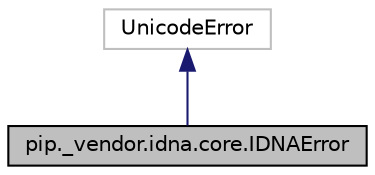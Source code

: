 digraph "pip._vendor.idna.core.IDNAError"
{
  edge [fontname="Helvetica",fontsize="10",labelfontname="Helvetica",labelfontsize="10"];
  node [fontname="Helvetica",fontsize="10",shape=record];
  Node5 [label="pip._vendor.idna.core.IDNAError",height=0.2,width=0.4,color="black", fillcolor="grey75", style="filled", fontcolor="black"];
  Node6 -> Node5 [dir="back",color="midnightblue",fontsize="10",style="solid",fontname="Helvetica"];
  Node6 [label="UnicodeError",height=0.2,width=0.4,color="grey75", fillcolor="white", style="filled"];
}
